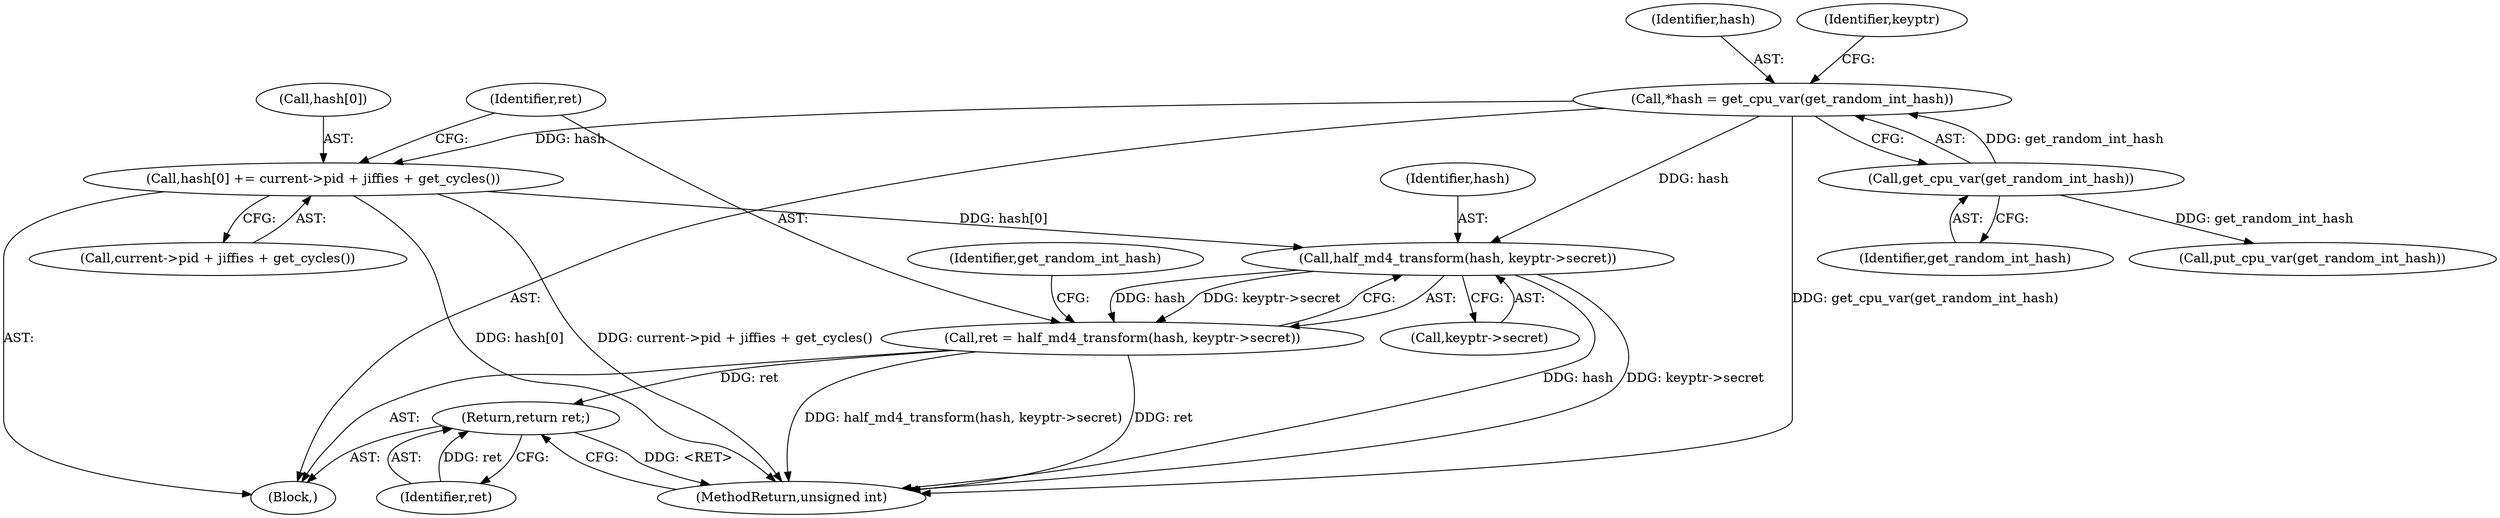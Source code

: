 digraph "1_linux_6e5714eaf77d79ae1c8b47e3e040ff5411b717ec_0@pointer" {
"1000105" [label="(Call,*hash = get_cpu_var(get_random_int_hash))"];
"1000107" [label="(Call,get_cpu_var(get_random_int_hash))"];
"1000113" [label="(Call,hash[0] += current->pid + jiffies + get_cycles())"];
"1000126" [label="(Call,half_md4_transform(hash, keyptr->secret))"];
"1000124" [label="(Call,ret = half_md4_transform(hash, keyptr->secret))"];
"1000133" [label="(Return,return ret;)"];
"1000128" [label="(Call,keyptr->secret)"];
"1000135" [label="(MethodReturn,unsigned int)"];
"1000114" [label="(Call,hash[0])"];
"1000106" [label="(Identifier,hash)"];
"1000105" [label="(Call,*hash = get_cpu_var(get_random_int_hash))"];
"1000125" [label="(Identifier,ret)"];
"1000113" [label="(Call,hash[0] += current->pid + jiffies + get_cycles())"];
"1000131" [label="(Call,put_cpu_var(get_random_int_hash))"];
"1000133" [label="(Return,return ret;)"];
"1000108" [label="(Identifier,get_random_int_hash)"];
"1000107" [label="(Call,get_cpu_var(get_random_int_hash))"];
"1000124" [label="(Call,ret = half_md4_transform(hash, keyptr->secret))"];
"1000126" [label="(Call,half_md4_transform(hash, keyptr->secret))"];
"1000134" [label="(Identifier,ret)"];
"1000102" [label="(Block,)"];
"1000127" [label="(Identifier,hash)"];
"1000117" [label="(Call,current->pid + jiffies + get_cycles())"];
"1000111" [label="(Identifier,keyptr)"];
"1000132" [label="(Identifier,get_random_int_hash)"];
"1000105" -> "1000102"  [label="AST: "];
"1000105" -> "1000107"  [label="CFG: "];
"1000106" -> "1000105"  [label="AST: "];
"1000107" -> "1000105"  [label="AST: "];
"1000111" -> "1000105"  [label="CFG: "];
"1000105" -> "1000135"  [label="DDG: get_cpu_var(get_random_int_hash)"];
"1000107" -> "1000105"  [label="DDG: get_random_int_hash"];
"1000105" -> "1000113"  [label="DDG: hash"];
"1000105" -> "1000126"  [label="DDG: hash"];
"1000107" -> "1000108"  [label="CFG: "];
"1000108" -> "1000107"  [label="AST: "];
"1000107" -> "1000131"  [label="DDG: get_random_int_hash"];
"1000113" -> "1000102"  [label="AST: "];
"1000113" -> "1000117"  [label="CFG: "];
"1000114" -> "1000113"  [label="AST: "];
"1000117" -> "1000113"  [label="AST: "];
"1000125" -> "1000113"  [label="CFG: "];
"1000113" -> "1000135"  [label="DDG: current->pid + jiffies + get_cycles()"];
"1000113" -> "1000135"  [label="DDG: hash[0]"];
"1000113" -> "1000126"  [label="DDG: hash[0]"];
"1000126" -> "1000124"  [label="AST: "];
"1000126" -> "1000128"  [label="CFG: "];
"1000127" -> "1000126"  [label="AST: "];
"1000128" -> "1000126"  [label="AST: "];
"1000124" -> "1000126"  [label="CFG: "];
"1000126" -> "1000135"  [label="DDG: hash"];
"1000126" -> "1000135"  [label="DDG: keyptr->secret"];
"1000126" -> "1000124"  [label="DDG: hash"];
"1000126" -> "1000124"  [label="DDG: keyptr->secret"];
"1000124" -> "1000102"  [label="AST: "];
"1000125" -> "1000124"  [label="AST: "];
"1000132" -> "1000124"  [label="CFG: "];
"1000124" -> "1000135"  [label="DDG: half_md4_transform(hash, keyptr->secret)"];
"1000124" -> "1000135"  [label="DDG: ret"];
"1000124" -> "1000133"  [label="DDG: ret"];
"1000133" -> "1000102"  [label="AST: "];
"1000133" -> "1000134"  [label="CFG: "];
"1000134" -> "1000133"  [label="AST: "];
"1000135" -> "1000133"  [label="CFG: "];
"1000133" -> "1000135"  [label="DDG: <RET>"];
"1000134" -> "1000133"  [label="DDG: ret"];
}
